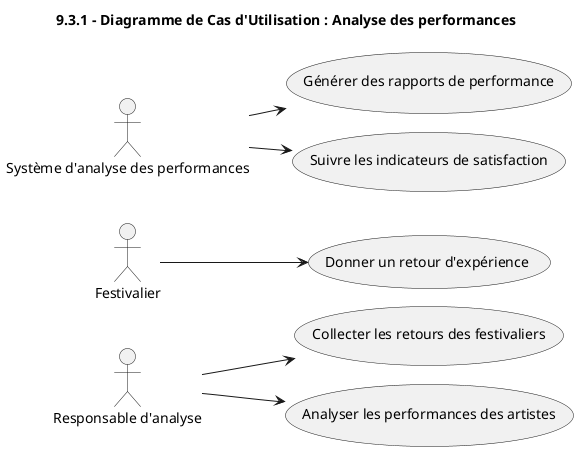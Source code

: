 @startuml
!pragma layout smetana
left to right direction
title 9.3.1 - Diagramme de Cas d'Utilisation : Analyse des performances

actor "Responsable d'analyse" as responsable
actor "Festivalier" as festivalier
actor "Système d'analyse des performances" as systeme

festivalier --> (Donner un retour d'expérience)
responsable --> (Collecter les retours des festivaliers)
responsable --> (Analyser les performances des artistes)
systeme --> (Générer des rapports de performance)
systeme --> (Suivre les indicateurs de satisfaction)

@enduml
